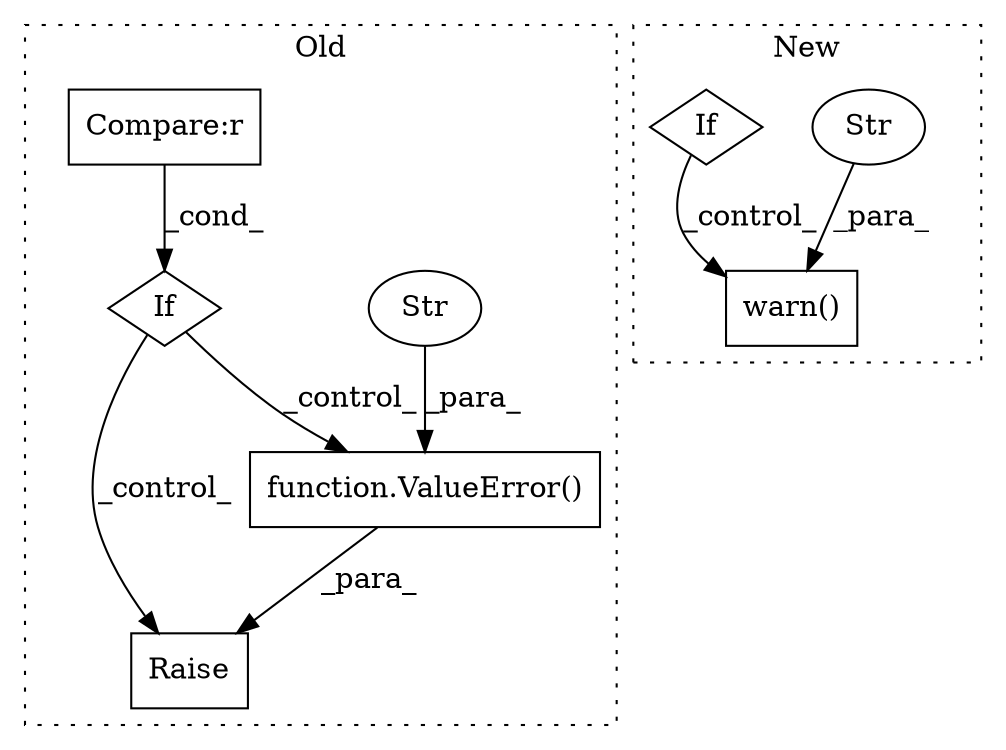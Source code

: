 digraph G {
subgraph cluster0 {
1 [label="function.ValueError()" a="75" s="131,338" l="24,10" shape="box"];
3 [label="Raise" a="91" s="125" l="6" shape="box"];
5 [label="Str" a="66" s="155" l="183" shape="ellipse"];
7 [label="If" a="96" s="51" l="3" shape="diamond"];
8 [label="Compare:r" a="40" s="54" l="61" shape="box"];
label = "Old";
style="dotted";
}
subgraph cluster1 {
2 [label="warn()" a="75" s="378,475" l="14,1" shape="box"];
4 [label="Str" a="66" s="392" l="67" shape="ellipse"];
6 [label="If" a="96" s="178" l="3" shape="diamond"];
label = "New";
style="dotted";
}
1 -> 3 [label="_para_"];
4 -> 2 [label="_para_"];
5 -> 1 [label="_para_"];
6 -> 2 [label="_control_"];
7 -> 1 [label="_control_"];
7 -> 3 [label="_control_"];
8 -> 7 [label="_cond_"];
}